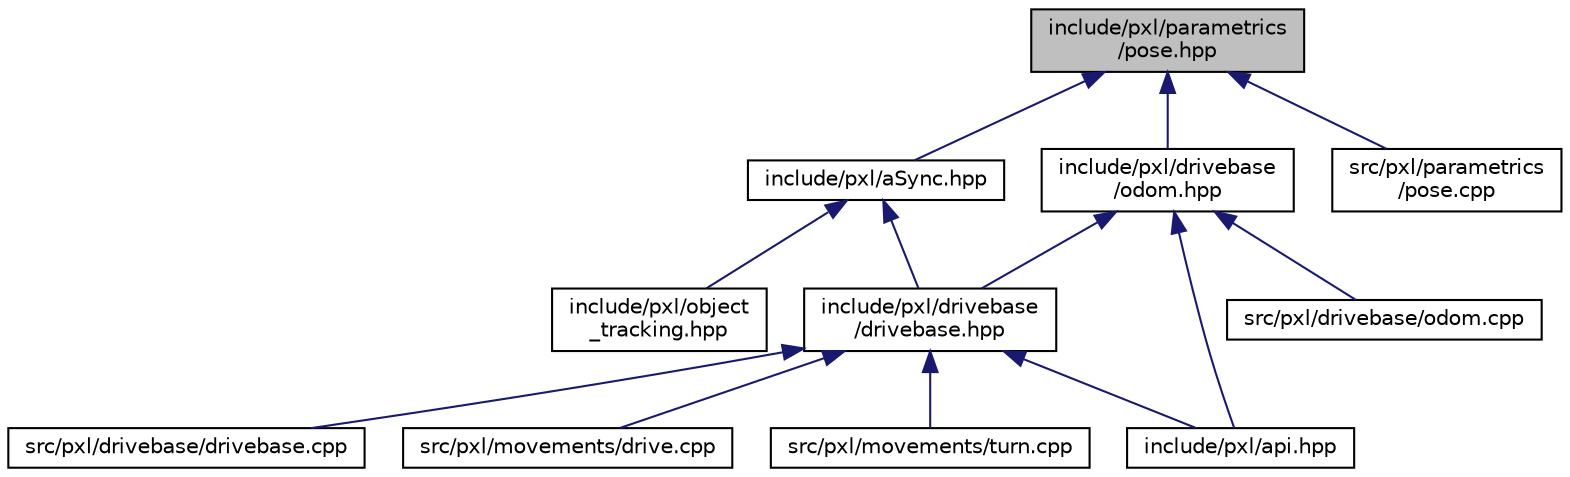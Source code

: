 digraph "include/pxl/parametrics/pose.hpp"
{
 // LATEX_PDF_SIZE
  edge [fontname="Helvetica",fontsize="10",labelfontname="Helvetica",labelfontsize="10"];
  node [fontname="Helvetica",fontsize="10",shape=record];
  Node1 [label="include/pxl/parametrics\l/pose.hpp",height=0.2,width=0.4,color="black", fillcolor="grey75", style="filled", fontcolor="black",tooltip=" "];
  Node1 -> Node2 [dir="back",color="midnightblue",fontsize="10",style="solid",fontname="Helvetica"];
  Node2 [label="include/pxl/aSync.hpp",height=0.2,width=0.4,color="black", fillcolor="white", style="filled",URL="$aSync_8hpp.html",tooltip=" "];
  Node2 -> Node3 [dir="back",color="midnightblue",fontsize="10",style="solid",fontname="Helvetica"];
  Node3 [label="include/pxl/drivebase\l/drivebase.hpp",height=0.2,width=0.4,color="black", fillcolor="white", style="filled",URL="$drivebase_8hpp.html",tooltip=" "];
  Node3 -> Node4 [dir="back",color="midnightblue",fontsize="10",style="solid",fontname="Helvetica"];
  Node4 [label="include/pxl/api.hpp",height=0.2,width=0.4,color="black", fillcolor="white", style="filled",URL="$api_8hpp.html",tooltip=" "];
  Node3 -> Node5 [dir="back",color="midnightblue",fontsize="10",style="solid",fontname="Helvetica"];
  Node5 [label="src/pxl/drivebase/drivebase.cpp",height=0.2,width=0.4,color="black", fillcolor="white", style="filled",URL="$drivebase_8cpp.html",tooltip=" "];
  Node3 -> Node6 [dir="back",color="midnightblue",fontsize="10",style="solid",fontname="Helvetica"];
  Node6 [label="src/pxl/movements/drive.cpp",height=0.2,width=0.4,color="black", fillcolor="white", style="filled",URL="$drive_8cpp.html",tooltip=" "];
  Node3 -> Node7 [dir="back",color="midnightblue",fontsize="10",style="solid",fontname="Helvetica"];
  Node7 [label="src/pxl/movements/turn.cpp",height=0.2,width=0.4,color="black", fillcolor="white", style="filled",URL="$turn_8cpp.html",tooltip=" "];
  Node2 -> Node8 [dir="back",color="midnightblue",fontsize="10",style="solid",fontname="Helvetica"];
  Node8 [label="include/pxl/object\l_tracking.hpp",height=0.2,width=0.4,color="black", fillcolor="white", style="filled",URL="$object__tracking_8hpp.html",tooltip=" "];
  Node1 -> Node9 [dir="back",color="midnightblue",fontsize="10",style="solid",fontname="Helvetica"];
  Node9 [label="include/pxl/drivebase\l/odom.hpp",height=0.2,width=0.4,color="black", fillcolor="white", style="filled",URL="$odom_8hpp.html",tooltip=" "];
  Node9 -> Node4 [dir="back",color="midnightblue",fontsize="10",style="solid",fontname="Helvetica"];
  Node9 -> Node3 [dir="back",color="midnightblue",fontsize="10",style="solid",fontname="Helvetica"];
  Node9 -> Node10 [dir="back",color="midnightblue",fontsize="10",style="solid",fontname="Helvetica"];
  Node10 [label="src/pxl/drivebase/odom.cpp",height=0.2,width=0.4,color="black", fillcolor="white", style="filled",URL="$odom_8cpp.html",tooltip=" "];
  Node1 -> Node11 [dir="back",color="midnightblue",fontsize="10",style="solid",fontname="Helvetica"];
  Node11 [label="src/pxl/parametrics\l/pose.cpp",height=0.2,width=0.4,color="black", fillcolor="white", style="filled",URL="$pose_8cpp.html",tooltip=" "];
}
